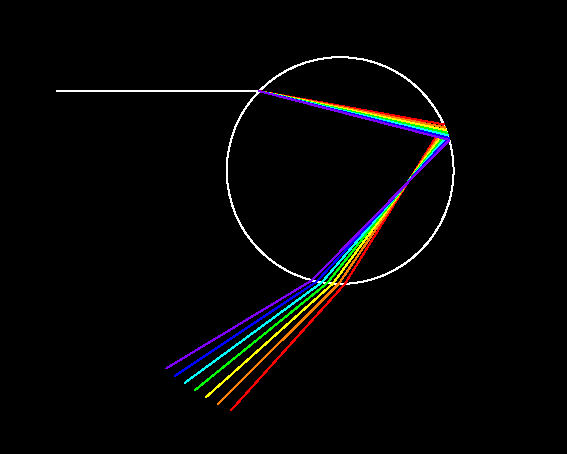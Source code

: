 unitsize(1cm);
defaultpen(white+fontsize(8pt));
fill(box((-6,-5), (4,3)), black);

real r = 2;
real bound = 2.5*r;
real n1 = 1.245;
real n2 = 1.4;
draw(circle((0,0), r), white);
//label("$O$", (-.25,-.2));
//draw((-bound,0)--(bound,0), dashed+white);

int N = 7;
real h; 
pair joint1;
real alpha;
real i;
real angle1;
pair joint2;
real gamma_;
pair joint3;
real theta;
real tmpl2;
real n;
pen p[] = {red, orange, yellow, green, cyan, blue, purple};


for(int nt = 0; nt < N; ++nt){
  	h = 0.7 * r; 
  	n = n1 + nt*(n2-n1)/(N-1);
 	joint1 = (-sqrt(r^2-h^2),h);
 	draw((-bound,h) -- joint1, white);
 	alpha = asin(h/r);
	i = asin(h/r/n);
	angle1 = 2*i - alpha;
	joint2 = r*(cos(angle1), sin(angle1));
	draw(joint1 -- joint2, p[nt]);
	gamma_ = 4*i - alpha;
	joint3 = -r*(cos(gamma_), sin(gamma_));
	draw(joint2 -- joint3, p[nt]);
	theta = 4*i - 2*alpha;
	tmpl2 = 1.5*r;
	draw (joint3 -- (joint3 - tmpl2*(cos(theta), sin(theta))), p[nt]);
}
